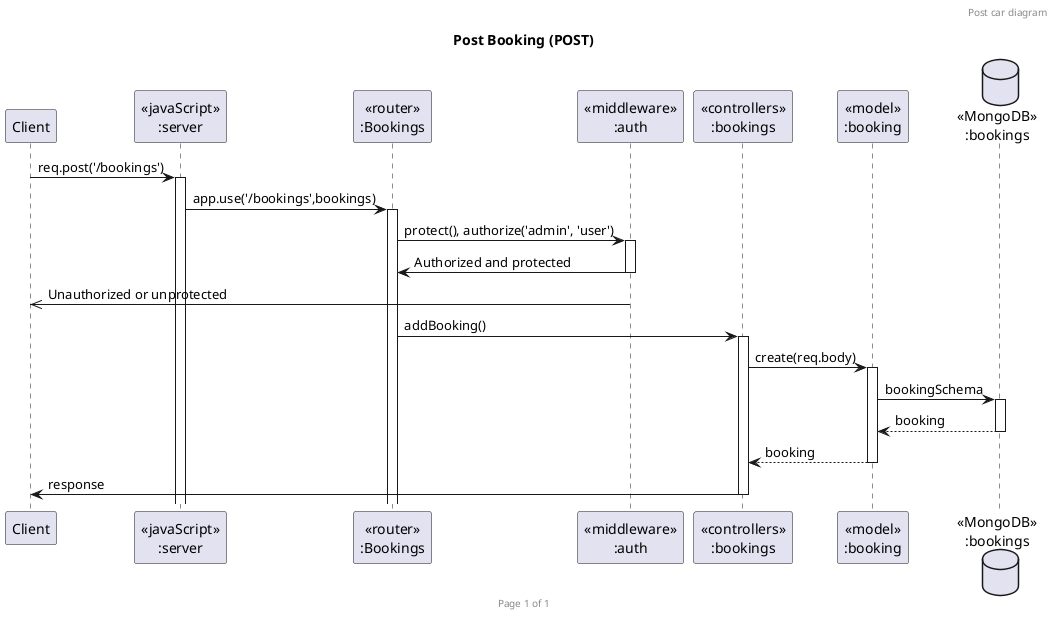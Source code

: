 @startuml Post booking (POST)

header Post car diagram
footer Page %page% of %lastpage%
title "Post Booking (POST)"

participant "Client" as client
participant "<<javaScript>>\n:server" as server
participant "<<router>>\n:Bookings" as routerBookings
participant "<<middleware>>\n:auth" as middlewareAuth
participant "<<controllers>>\n:bookings" as controllersbookings
participant "<<model>>\n:booking" as modelbooking
database "<<MongoDB>>\n:bookings" as bookingsDatabase

client->server ++:req.post('/bookings')
server->routerBookings ++:app.use('/bookings',bookings)
routerBookings->middlewareAuth ++: protect(), authorize('admin', 'user')
middlewareAuth->routerBookings --: Authorized and protected
middlewareAuth ->> client --: Unauthorized or unprotected
routerBookings -> controllersbookings ++:addBooking()
controllersbookings->modelbooking ++:create(req.body)
modelbooking ->bookingsDatabase ++: bookingSchema
bookingsDatabase --> modelbooking --: booking
controllersbookings <-- modelbooking --:booking
controllersbookings->client --:response

@enduml
